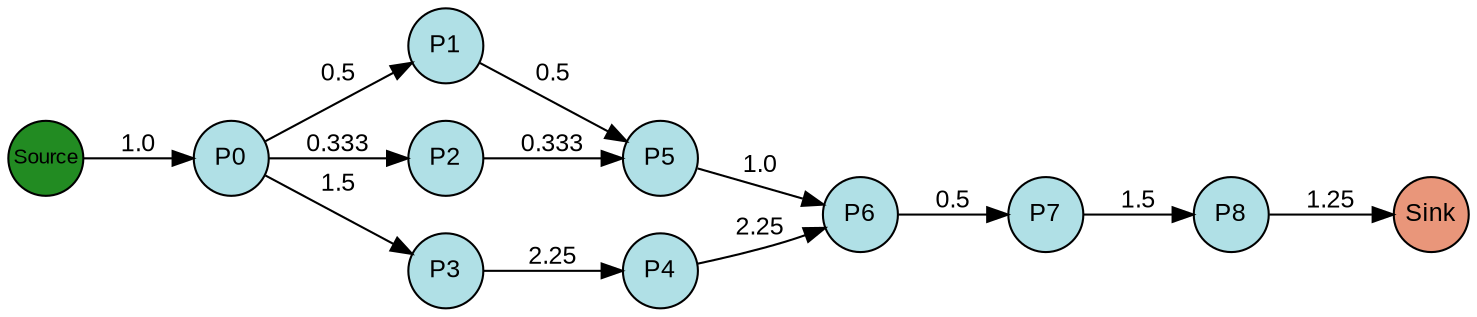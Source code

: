 digraph {
  splines=true;
node [margin=0 fontname=arial fontcolor=black fontsize=12 shape=circle width=0.5 fixedsize=true style=filled fillcolor=powderblue]
  1 [label="P0"]
  2 [label="P1"]
  3 [label="P2"]
  4 [label="P3"]
  5 [label="P4"]
  6 [label="P5"]
  7 [label="P6"]
  8 [label="P7"]
  9 [label="P8"]
  node [margin=0 fontname=arial fontcolor=black fontsize=10 shape=circle width=0.5 fixedsize=true style=filled fillcolor=forestgreen]
  10 [label="Source"]
  node [margin=0 fontname=arial fontcolor=black fontsize=12 shape=circle width=0.5 fixedsize=true style=filled fillcolor=darksalmon]
  11 [label="Sink"]
rankdir=LR
edge [margin=0 fontname=arial fontcolor=black fontsize=12]
   1 -> 2 [label="0.5"]
   1 -> 3 [label="0.333"]
   1 -> 4 [label="1.5"]
   4 -> 5 [label="2.25"]
   2 -> 6 [label="0.5"]
   3 -> 6 [label="0.333"]
   5 -> 7 [label="2.25"]
   6 -> 7 [label="1.0"]
   7 -> 8 [label="0.5"]
   8 -> 9 [label="1.5"]
   10 -> 1 [label="1.0"]
   9 -> 11 [label="1.25"]

  {rank=same 10}
	{rank=same  1 }
	{rank=same  2, 3, 4 }
	{rank=same  5, 6 }
	{rank=same  7 }
	{rank=same  8 }
	{rank=same  9 }
  {rank=same 11}
}
